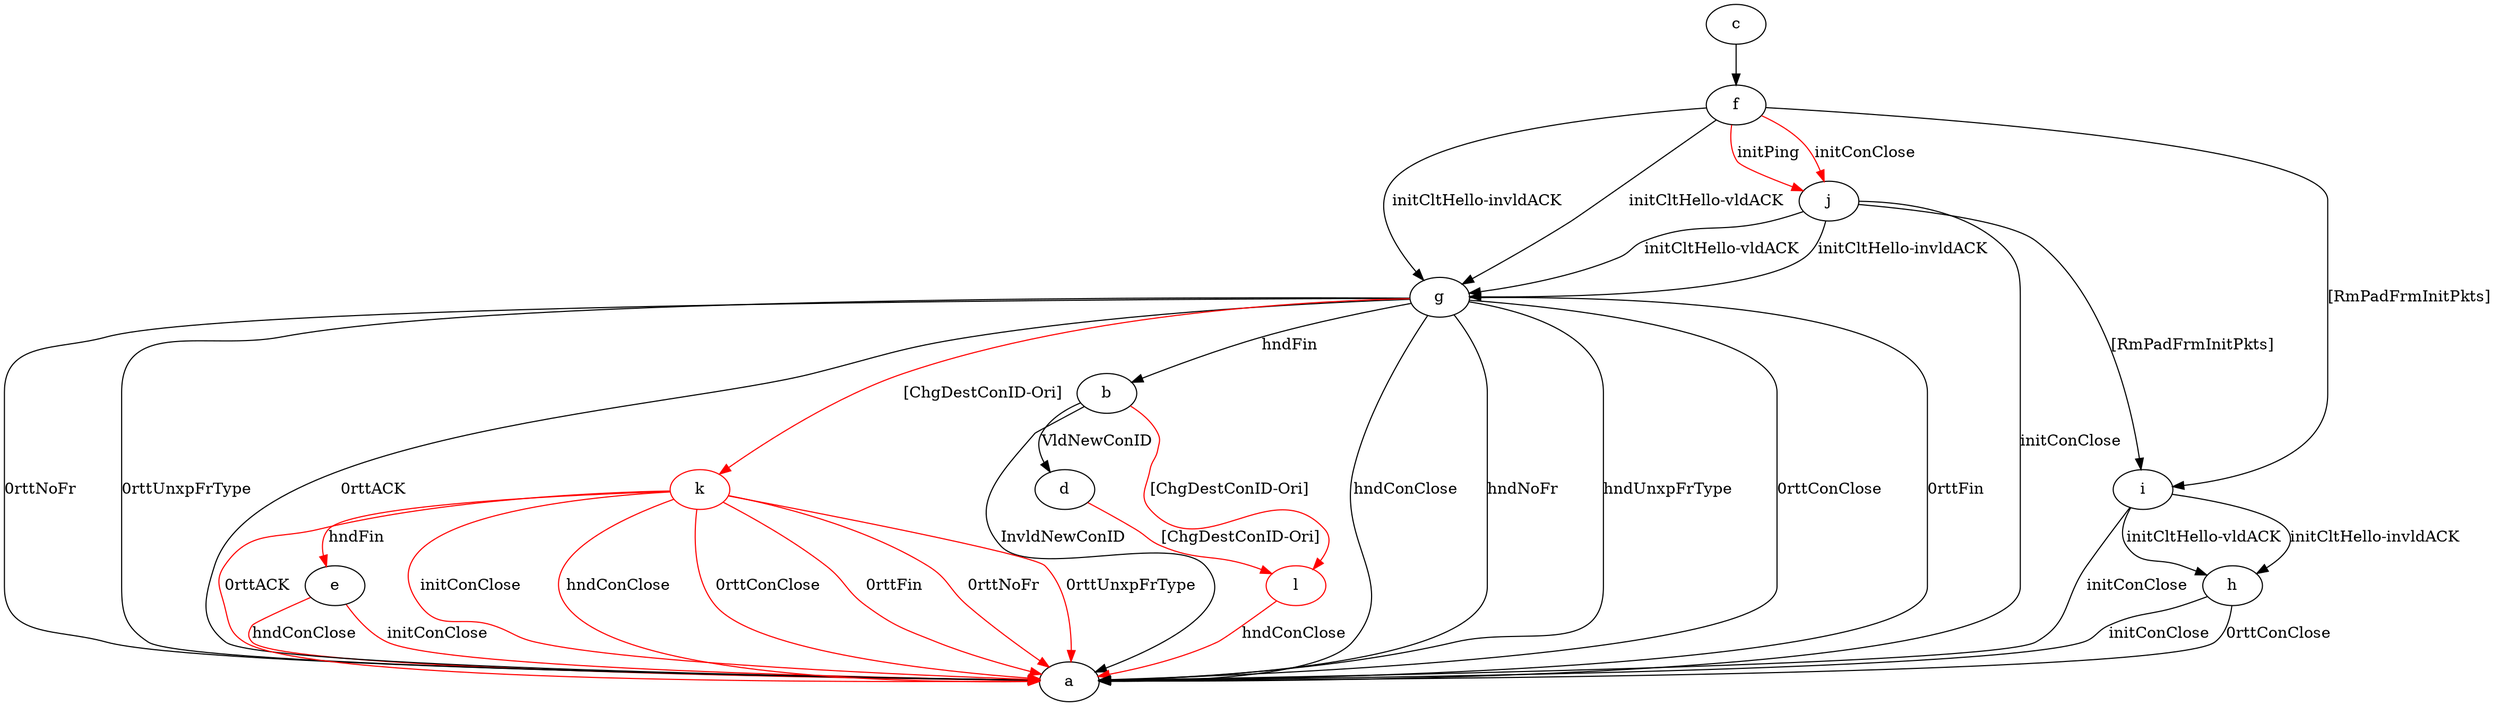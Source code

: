 digraph "" {
	b -> a	[key=0,
		label="InvldNewConID "];
	b -> d	[key=0,
		label="VldNewConID "];
	l	[color=red];
	b -> l	[key=0,
		color=red,
		label="[ChgDestConID-Ori] "];
	c -> f	[key=0];
	d -> l	[key=0,
		color=red,
		label="[ChgDestConID-Ori] "];
	e -> a	[key=0,
		color=red,
		label="initConClose "];
	e -> a	[key=1,
		color=red,
		label="hndConClose "];
	f -> g	[key=0,
		label="initCltHello-vldACK "];
	f -> g	[key=1,
		label="initCltHello-invldACK "];
	f -> i	[key=0,
		label="[RmPadFrmInitPkts] "];
	f -> j	[key=0,
		color=red,
		label="initPing "];
	f -> j	[key=1,
		color=red,
		label="initConClose "];
	g -> a	[key=0,
		label="hndConClose "];
	g -> a	[key=1,
		label="hndNoFr "];
	g -> a	[key=2,
		label="hndUnxpFrType "];
	g -> a	[key=3,
		label="0rttConClose "];
	g -> a	[key=4,
		label="0rttFin "];
	g -> a	[key=5,
		label="0rttNoFr "];
	g -> a	[key=6,
		label="0rttUnxpFrType "];
	g -> a	[key=7,
		label="0rttACK "];
	g -> b	[key=0,
		label="hndFin "];
	k	[color=red];
	g -> k	[key=0,
		color=red,
		label="[ChgDestConID-Ori] "];
	h -> a	[key=0,
		label="initConClose "];
	h -> a	[key=1,
		label="0rttConClose "];
	i -> a	[key=0,
		label="initConClose "];
	i -> h	[key=0,
		label="initCltHello-vldACK "];
	i -> h	[key=1,
		label="initCltHello-invldACK "];
	j -> a	[key=0,
		label="initConClose "];
	j -> g	[key=0,
		label="initCltHello-vldACK "];
	j -> g	[key=1,
		label="initCltHello-invldACK "];
	j -> i	[key=0,
		label="[RmPadFrmInitPkts] "];
	k -> a	[key=0,
		color=red,
		label="initConClose "];
	k -> a	[key=1,
		color=red,
		label="hndConClose "];
	k -> a	[key=2,
		color=red,
		label="0rttConClose "];
	k -> a	[key=3,
		color=red,
		label="0rttFin "];
	k -> a	[key=4,
		color=red,
		label="0rttNoFr "];
	k -> a	[key=5,
		color=red,
		label="0rttUnxpFrType "];
	k -> a	[key=6,
		color=red,
		label="0rttACK "];
	k -> e	[key=0,
		color=red,
		label="hndFin "];
	l -> a	[key=0,
		color=red,
		label="hndConClose "];
}
